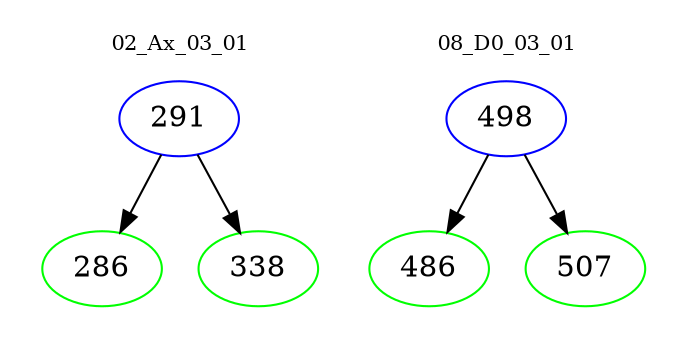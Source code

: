 digraph{
subgraph cluster_0 {
color = white
label = "02_Ax_03_01";
fontsize=10;
T0_291 [label="291", color="blue"]
T0_291 -> T0_286 [color="black"]
T0_286 [label="286", color="green"]
T0_291 -> T0_338 [color="black"]
T0_338 [label="338", color="green"]
}
subgraph cluster_1 {
color = white
label = "08_D0_03_01";
fontsize=10;
T1_498 [label="498", color="blue"]
T1_498 -> T1_486 [color="black"]
T1_486 [label="486", color="green"]
T1_498 -> T1_507 [color="black"]
T1_507 [label="507", color="green"]
}
}
